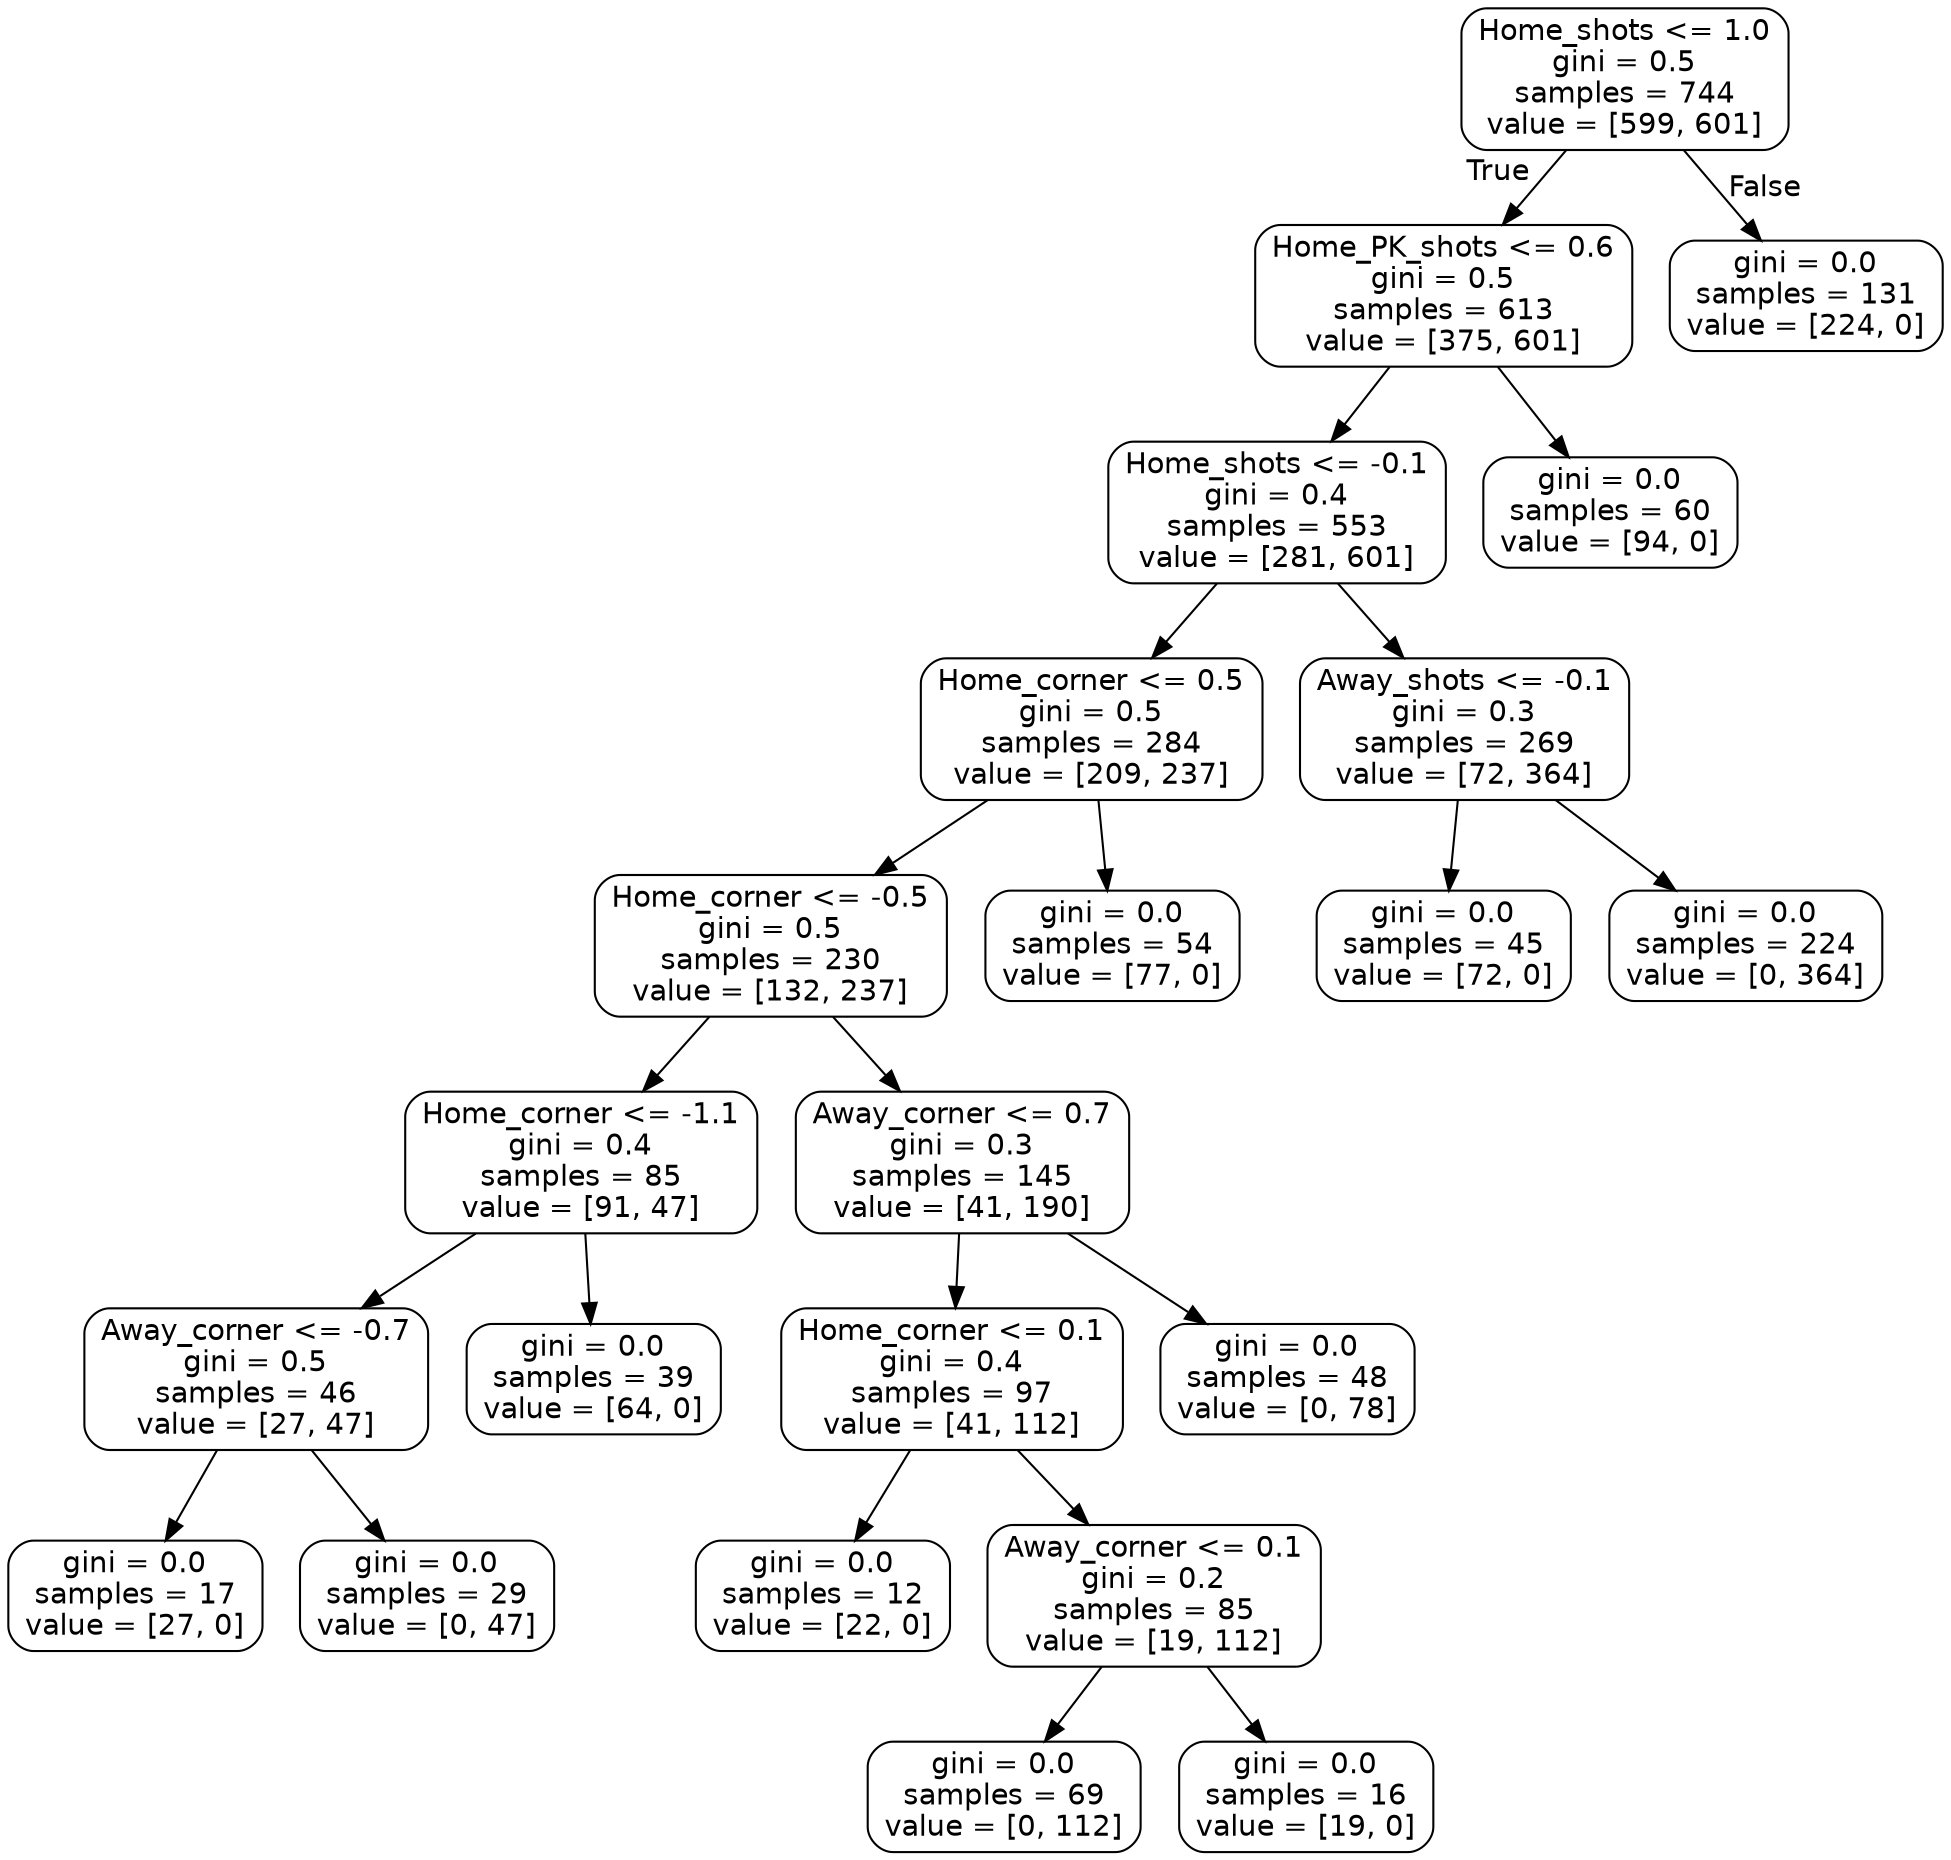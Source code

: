 digraph Tree {
node [shape=box, style="rounded", color="black", fontname="helvetica"] ;
edge [fontname="helvetica"] ;
0 [label="Home_shots <= 1.0\ngini = 0.5\nsamples = 744\nvalue = [599, 601]"] ;
1 [label="Home_PK_shots <= 0.6\ngini = 0.5\nsamples = 613\nvalue = [375, 601]"] ;
0 -> 1 [labeldistance=2.5, labelangle=45, headlabel="True"] ;
2 [label="Home_shots <= -0.1\ngini = 0.4\nsamples = 553\nvalue = [281, 601]"] ;
1 -> 2 ;
3 [label="Home_corner <= 0.5\ngini = 0.5\nsamples = 284\nvalue = [209, 237]"] ;
2 -> 3 ;
4 [label="Home_corner <= -0.5\ngini = 0.5\nsamples = 230\nvalue = [132, 237]"] ;
3 -> 4 ;
5 [label="Home_corner <= -1.1\ngini = 0.4\nsamples = 85\nvalue = [91, 47]"] ;
4 -> 5 ;
6 [label="Away_corner <= -0.7\ngini = 0.5\nsamples = 46\nvalue = [27, 47]"] ;
5 -> 6 ;
7 [label="gini = 0.0\nsamples = 17\nvalue = [27, 0]"] ;
6 -> 7 ;
8 [label="gini = 0.0\nsamples = 29\nvalue = [0, 47]"] ;
6 -> 8 ;
9 [label="gini = 0.0\nsamples = 39\nvalue = [64, 0]"] ;
5 -> 9 ;
10 [label="Away_corner <= 0.7\ngini = 0.3\nsamples = 145\nvalue = [41, 190]"] ;
4 -> 10 ;
11 [label="Home_corner <= 0.1\ngini = 0.4\nsamples = 97\nvalue = [41, 112]"] ;
10 -> 11 ;
12 [label="gini = 0.0\nsamples = 12\nvalue = [22, 0]"] ;
11 -> 12 ;
13 [label="Away_corner <= 0.1\ngini = 0.2\nsamples = 85\nvalue = [19, 112]"] ;
11 -> 13 ;
14 [label="gini = 0.0\nsamples = 69\nvalue = [0, 112]"] ;
13 -> 14 ;
15 [label="gini = 0.0\nsamples = 16\nvalue = [19, 0]"] ;
13 -> 15 ;
16 [label="gini = 0.0\nsamples = 48\nvalue = [0, 78]"] ;
10 -> 16 ;
17 [label="gini = 0.0\nsamples = 54\nvalue = [77, 0]"] ;
3 -> 17 ;
18 [label="Away_shots <= -0.1\ngini = 0.3\nsamples = 269\nvalue = [72, 364]"] ;
2 -> 18 ;
19 [label="gini = 0.0\nsamples = 45\nvalue = [72, 0]"] ;
18 -> 19 ;
20 [label="gini = 0.0\nsamples = 224\nvalue = [0, 364]"] ;
18 -> 20 ;
21 [label="gini = 0.0\nsamples = 60\nvalue = [94, 0]"] ;
1 -> 21 ;
22 [label="gini = 0.0\nsamples = 131\nvalue = [224, 0]"] ;
0 -> 22 [labeldistance=2.5, labelangle=-45, headlabel="False"] ;
}